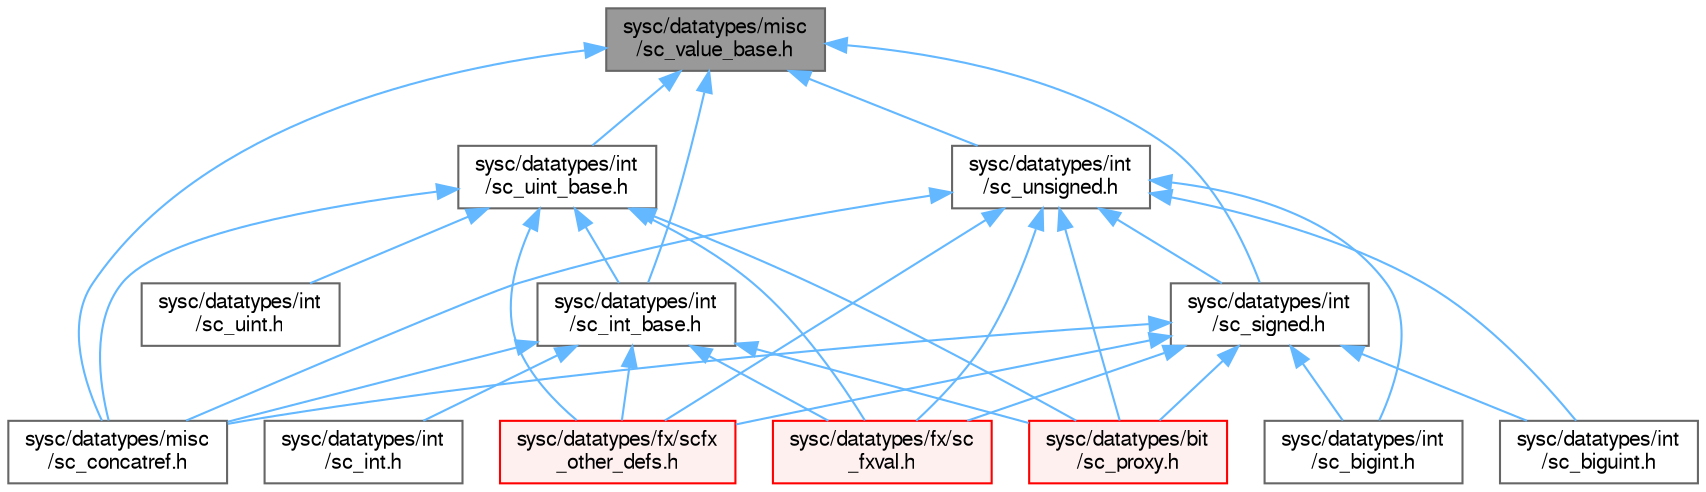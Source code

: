 digraph "sysc/datatypes/misc/sc_value_base.h"
{
 // LATEX_PDF_SIZE
  bgcolor="transparent";
  edge [fontname=FreeSans,fontsize=10,labelfontname=FreeSans,labelfontsize=10];
  node [fontname=FreeSans,fontsize=10,shape=box,height=0.2,width=0.4];
  Node1 [id="Node000001",label="sysc/datatypes/misc\l/sc_value_base.h",height=0.2,width=0.4,color="gray40", fillcolor="grey60", style="filled", fontcolor="black",tooltip=" "];
  Node1 -> Node2 [id="edge1_Node000001_Node000002",dir="back",color="steelblue1",style="solid",tooltip=" "];
  Node2 [id="Node000002",label="sysc/datatypes/int\l/sc_int_base.h",height=0.2,width=0.4,color="grey40", fillcolor="white", style="filled",URL="$a00191.html",tooltip=" "];
  Node2 -> Node3 [id="edge2_Node000002_Node000003",dir="back",color="steelblue1",style="solid",tooltip=" "];
  Node3 [id="Node000003",label="sysc/datatypes/bit\l/sc_proxy.h",height=0.2,width=0.4,color="red", fillcolor="#FFF0F0", style="filled",URL="$a00047.html",tooltip=" "];
  Node2 -> Node18 [id="edge3_Node000002_Node000018",dir="back",color="steelblue1",style="solid",tooltip=" "];
  Node18 [id="Node000018",label="sysc/datatypes/fx/sc\l_fxval.h",height=0.2,width=0.4,color="red", fillcolor="#FFF0F0", style="filled",URL="$a00098.html",tooltip=" "];
  Node2 -> Node19 [id="edge4_Node000002_Node000019",dir="back",color="steelblue1",style="solid",tooltip=" "];
  Node19 [id="Node000019",label="sysc/datatypes/fx/scfx\l_other_defs.h",height=0.2,width=0.4,color="red", fillcolor="#FFF0F0", style="filled",URL="$a00083.html",tooltip=" "];
  Node2 -> Node20 [id="edge5_Node000002_Node000020",dir="back",color="steelblue1",style="solid",tooltip=" "];
  Node20 [id="Node000020",label="sysc/datatypes/int\l/sc_int.h",height=0.2,width=0.4,color="grey40", fillcolor="white", style="filled",URL="$a00137.html",tooltip=" "];
  Node2 -> Node7 [id="edge6_Node000002_Node000007",dir="back",color="steelblue1",style="solid",tooltip=" "];
  Node7 [id="Node000007",label="sysc/datatypes/misc\l/sc_concatref.h",height=0.2,width=0.4,color="grey40", fillcolor="white", style="filled",URL="$a00026.html",tooltip=" "];
  Node1 -> Node21 [id="edge7_Node000001_Node000021",dir="back",color="steelblue1",style="solid",tooltip=" "];
  Node21 [id="Node000021",label="sysc/datatypes/int\l/sc_signed.h",height=0.2,width=0.4,color="grey40", fillcolor="white", style="filled",URL="$a00128.html",tooltip=" "];
  Node21 -> Node3 [id="edge8_Node000021_Node000003",dir="back",color="steelblue1",style="solid",tooltip=" "];
  Node21 -> Node18 [id="edge9_Node000021_Node000018",dir="back",color="steelblue1",style="solid",tooltip=" "];
  Node21 -> Node19 [id="edge10_Node000021_Node000019",dir="back",color="steelblue1",style="solid",tooltip=" "];
  Node21 -> Node22 [id="edge11_Node000021_Node000022",dir="back",color="steelblue1",style="solid",tooltip=" "];
  Node22 [id="Node000022",label="sysc/datatypes/int\l/sc_bigint.h",height=0.2,width=0.4,color="grey40", fillcolor="white", style="filled",URL="$a00125.html",tooltip=" "];
  Node21 -> Node23 [id="edge12_Node000021_Node000023",dir="back",color="steelblue1",style="solid",tooltip=" "];
  Node23 [id="Node000023",label="sysc/datatypes/int\l/sc_biguint.h",height=0.2,width=0.4,color="grey40", fillcolor="white", style="filled",URL="$a00146.html",tooltip=" "];
  Node21 -> Node7 [id="edge13_Node000021_Node000007",dir="back",color="steelblue1",style="solid",tooltip=" "];
  Node1 -> Node24 [id="edge14_Node000001_Node000024",dir="back",color="steelblue1",style="solid",tooltip=" "];
  Node24 [id="Node000024",label="sysc/datatypes/int\l/sc_uint_base.h",height=0.2,width=0.4,color="grey40", fillcolor="white", style="filled",URL="$a00158.html",tooltip=" "];
  Node24 -> Node3 [id="edge15_Node000024_Node000003",dir="back",color="steelblue1",style="solid",tooltip=" "];
  Node24 -> Node18 [id="edge16_Node000024_Node000018",dir="back",color="steelblue1",style="solid",tooltip=" "];
  Node24 -> Node19 [id="edge17_Node000024_Node000019",dir="back",color="steelblue1",style="solid",tooltip=" "];
  Node24 -> Node2 [id="edge18_Node000024_Node000002",dir="back",color="steelblue1",style="solid",tooltip=" "];
  Node24 -> Node25 [id="edge19_Node000024_Node000025",dir="back",color="steelblue1",style="solid",tooltip=" "];
  Node25 [id="Node000025",label="sysc/datatypes/int\l/sc_uint.h",height=0.2,width=0.4,color="grey40", fillcolor="white", style="filled",URL="$a00185.html",tooltip=" "];
  Node24 -> Node7 [id="edge20_Node000024_Node000007",dir="back",color="steelblue1",style="solid",tooltip=" "];
  Node1 -> Node26 [id="edge21_Node000001_Node000026",dir="back",color="steelblue1",style="solid",tooltip=" "];
  Node26 [id="Node000026",label="sysc/datatypes/int\l/sc_unsigned.h",height=0.2,width=0.4,color="grey40", fillcolor="white", style="filled",URL="$a00176.html",tooltip=" "];
  Node26 -> Node3 [id="edge22_Node000026_Node000003",dir="back",color="steelblue1",style="solid",tooltip=" "];
  Node26 -> Node18 [id="edge23_Node000026_Node000018",dir="back",color="steelblue1",style="solid",tooltip=" "];
  Node26 -> Node19 [id="edge24_Node000026_Node000019",dir="back",color="steelblue1",style="solid",tooltip=" "];
  Node26 -> Node22 [id="edge25_Node000026_Node000022",dir="back",color="steelblue1",style="solid",tooltip=" "];
  Node26 -> Node23 [id="edge26_Node000026_Node000023",dir="back",color="steelblue1",style="solid",tooltip=" "];
  Node26 -> Node21 [id="edge27_Node000026_Node000021",dir="back",color="steelblue1",style="solid",tooltip=" "];
  Node26 -> Node7 [id="edge28_Node000026_Node000007",dir="back",color="steelblue1",style="solid",tooltip=" "];
  Node1 -> Node7 [id="edge29_Node000001_Node000007",dir="back",color="steelblue1",style="solid",tooltip=" "];
}
